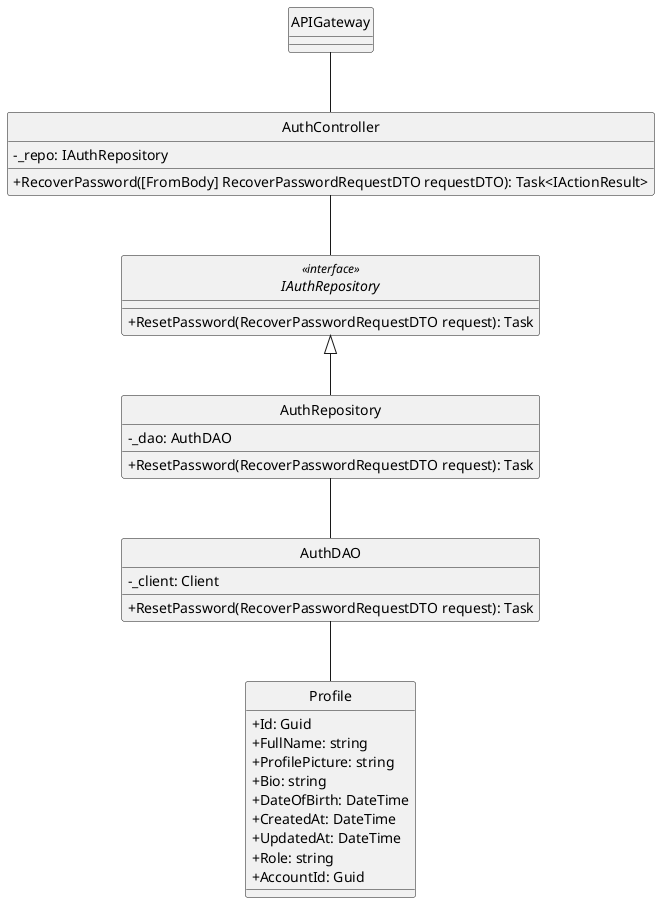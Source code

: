 @startuml 
hide circle
skinparam classAttributeIconSize 0
skinparam linetype ortho

class APIGateway {
}

class AuthController {
    - _repo: IAuthRepository
    + RecoverPassword([FromBody] RecoverPasswordRequestDTO requestDTO): Task<IActionResult> 
}

interface IAuthRepository<<interface>> {
    + ResetPassword(RecoverPasswordRequestDTO request): Task
}

class AuthRepository {
    - _dao: AuthDAO
    + ResetPassword(RecoverPasswordRequestDTO request): Task
}

class AuthDAO {
    - _client: Client
    + ResetPassword(RecoverPasswordRequestDTO request): Task
}

class Profile {
    + Id: Guid
    + FullName: string
    + ProfilePicture: string
    + Bio: string
    + DateOfBirth: DateTime
    + CreatedAt: DateTime
    + UpdatedAt: DateTime
    + Role: string
    + AccountId: Guid
}


APIGateway -- AuthController

AuthController -- IAuthRepository

IAuthRepository <|-- AuthRepository

AuthRepository -- AuthDAO

AuthDAO -- Profile
@enduml